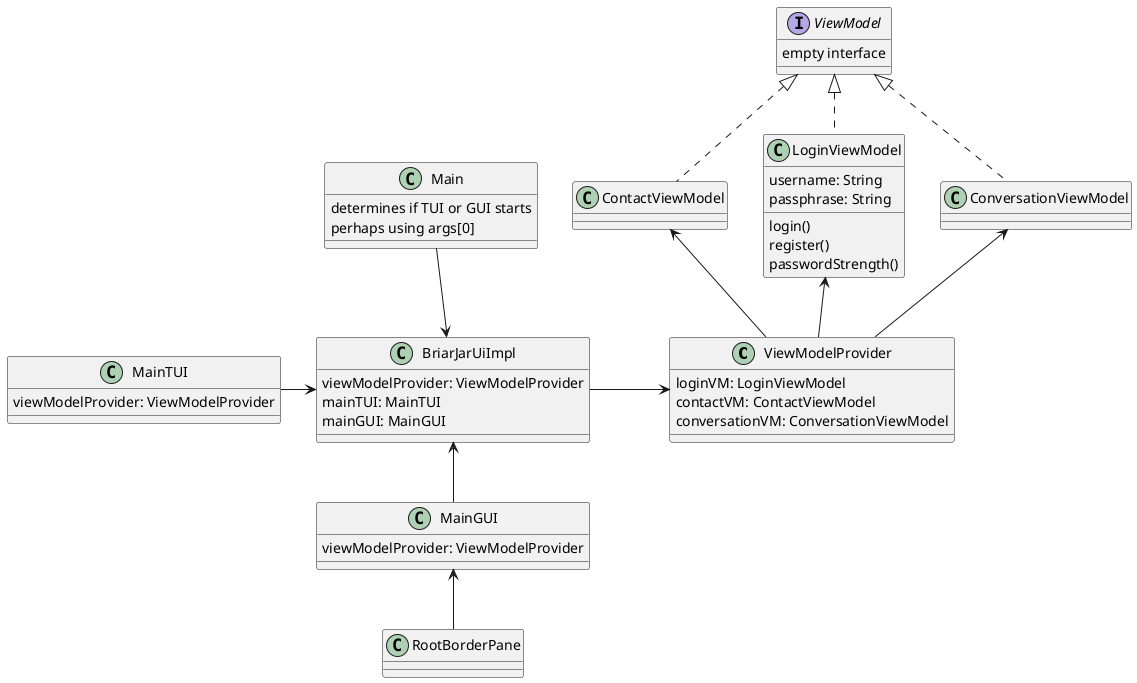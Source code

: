 @startuml

class ViewModelProvider {
    loginVM: LoginViewModel
    contactVM: ContactViewModel
    conversationVM: ConversationViewModel
}

class LoginViewModel implements ViewModel {
    username: String
    passphrase: String
    login()
    register()
    passwordStrength()
}

class ContactViewModel implements ViewModel {

}
class ConversationViewModel implements ViewModel {

}


interface ViewModel {
    empty interface
}

class Main {
    determines if TUI or GUI starts
    perhaps using args[0]
}

class BriarJarUiImpl {
    viewModelProvider: ViewModelProvider
    mainTUI: MainTUI
    mainGUI: MainGUI
}

class MainTUI {
    viewModelProvider: ViewModelProvider
}

class MainGUI {
    viewModelProvider: ViewModelProvider
}

class RootBorderPane {

}



Main  -down-> BriarJarUiImpl
BriarJarUiImpl -right-> ViewModelProvider
MainGUI -up-> BriarJarUiImpl
RootBorderPane -up-> MainGUI
MainTUI -> BriarJarUiImpl

ViewModelProvider -up-> LoginViewModel
ViewModelProvider -up-> ContactViewModel
ViewModelProvider -up-> ConversationViewModel
@enduml